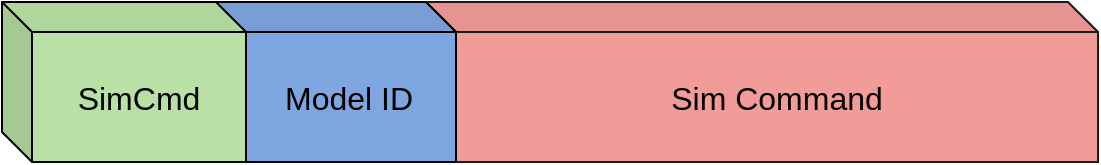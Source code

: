 <mxfile version="13.5.9" type="github"><diagram id="jPpRGskIPkcE2uzXI3Ox" name="Page-1"><mxGraphModel dx="1424" dy="737" grid="0" gridSize="10" guides="1" tooltips="1" connect="1" arrows="1" fold="1" page="1" pageScale="1" pageWidth="827" pageHeight="1169" math="0" shadow="0"><root><mxCell id="0"/><mxCell id="1" parent="0"/><mxCell id="qrgT6LWYeYJ7EWXtyItj-3" value="&lt;font style=&quot;font-size: 16px&quot;&gt;Sim Command&lt;/font&gt;" style="shape=cube;whiteSpace=wrap;html=1;boundedLbl=1;backgroundOutline=1;darkOpacity=0.05;darkOpacity2=0.1;size=15;strokeColor=#1A1A1A;fillColor=#F19C99;" vertex="1" parent="1"><mxGeometry x="314" y="160" width="336" height="80" as="geometry"/></mxCell><mxCell id="qrgT6LWYeYJ7EWXtyItj-1" value="&lt;font style=&quot;font-size: 16px&quot;&gt;Model ID&lt;/font&gt;" style="shape=cube;whiteSpace=wrap;html=1;boundedLbl=1;backgroundOutline=1;darkOpacity=0.05;darkOpacity2=0.1;size=15;fillColor=#7EA6E0;" vertex="1" parent="1"><mxGeometry x="207" y="160" width="122" height="80" as="geometry"/></mxCell><mxCell id="qrgT6LWYeYJ7EWXtyItj-2" value="&lt;font style=&quot;font-size: 16px&quot;&gt;SimCmd&lt;/font&gt;" style="shape=cube;whiteSpace=wrap;html=1;boundedLbl=1;backgroundOutline=1;darkOpacity=0.05;darkOpacity2=0.1;size=15;fillColor=#B9E0A5;" vertex="1" parent="1"><mxGeometry x="102" y="160" width="122" height="80" as="geometry"/></mxCell></root></mxGraphModel></diagram></mxfile>